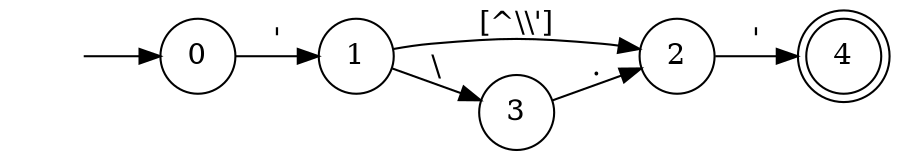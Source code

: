 // '([^\\']|\\.)'
digraph characters {
    rankdir = LR;
    node [shape = circle; style = rounded;];
    
    s [style = invis;];
    4 [shape = doublecircle;];
    
    s -> 0;
    0 -> 1 [label = "\'";];
    1 -> 2 [label = "[^\\\\']";];
    1 -> 3 [label = "\\";];
    3 -> 2 [label = ".";];
    2 -> 4 [label = "\'";];
}
